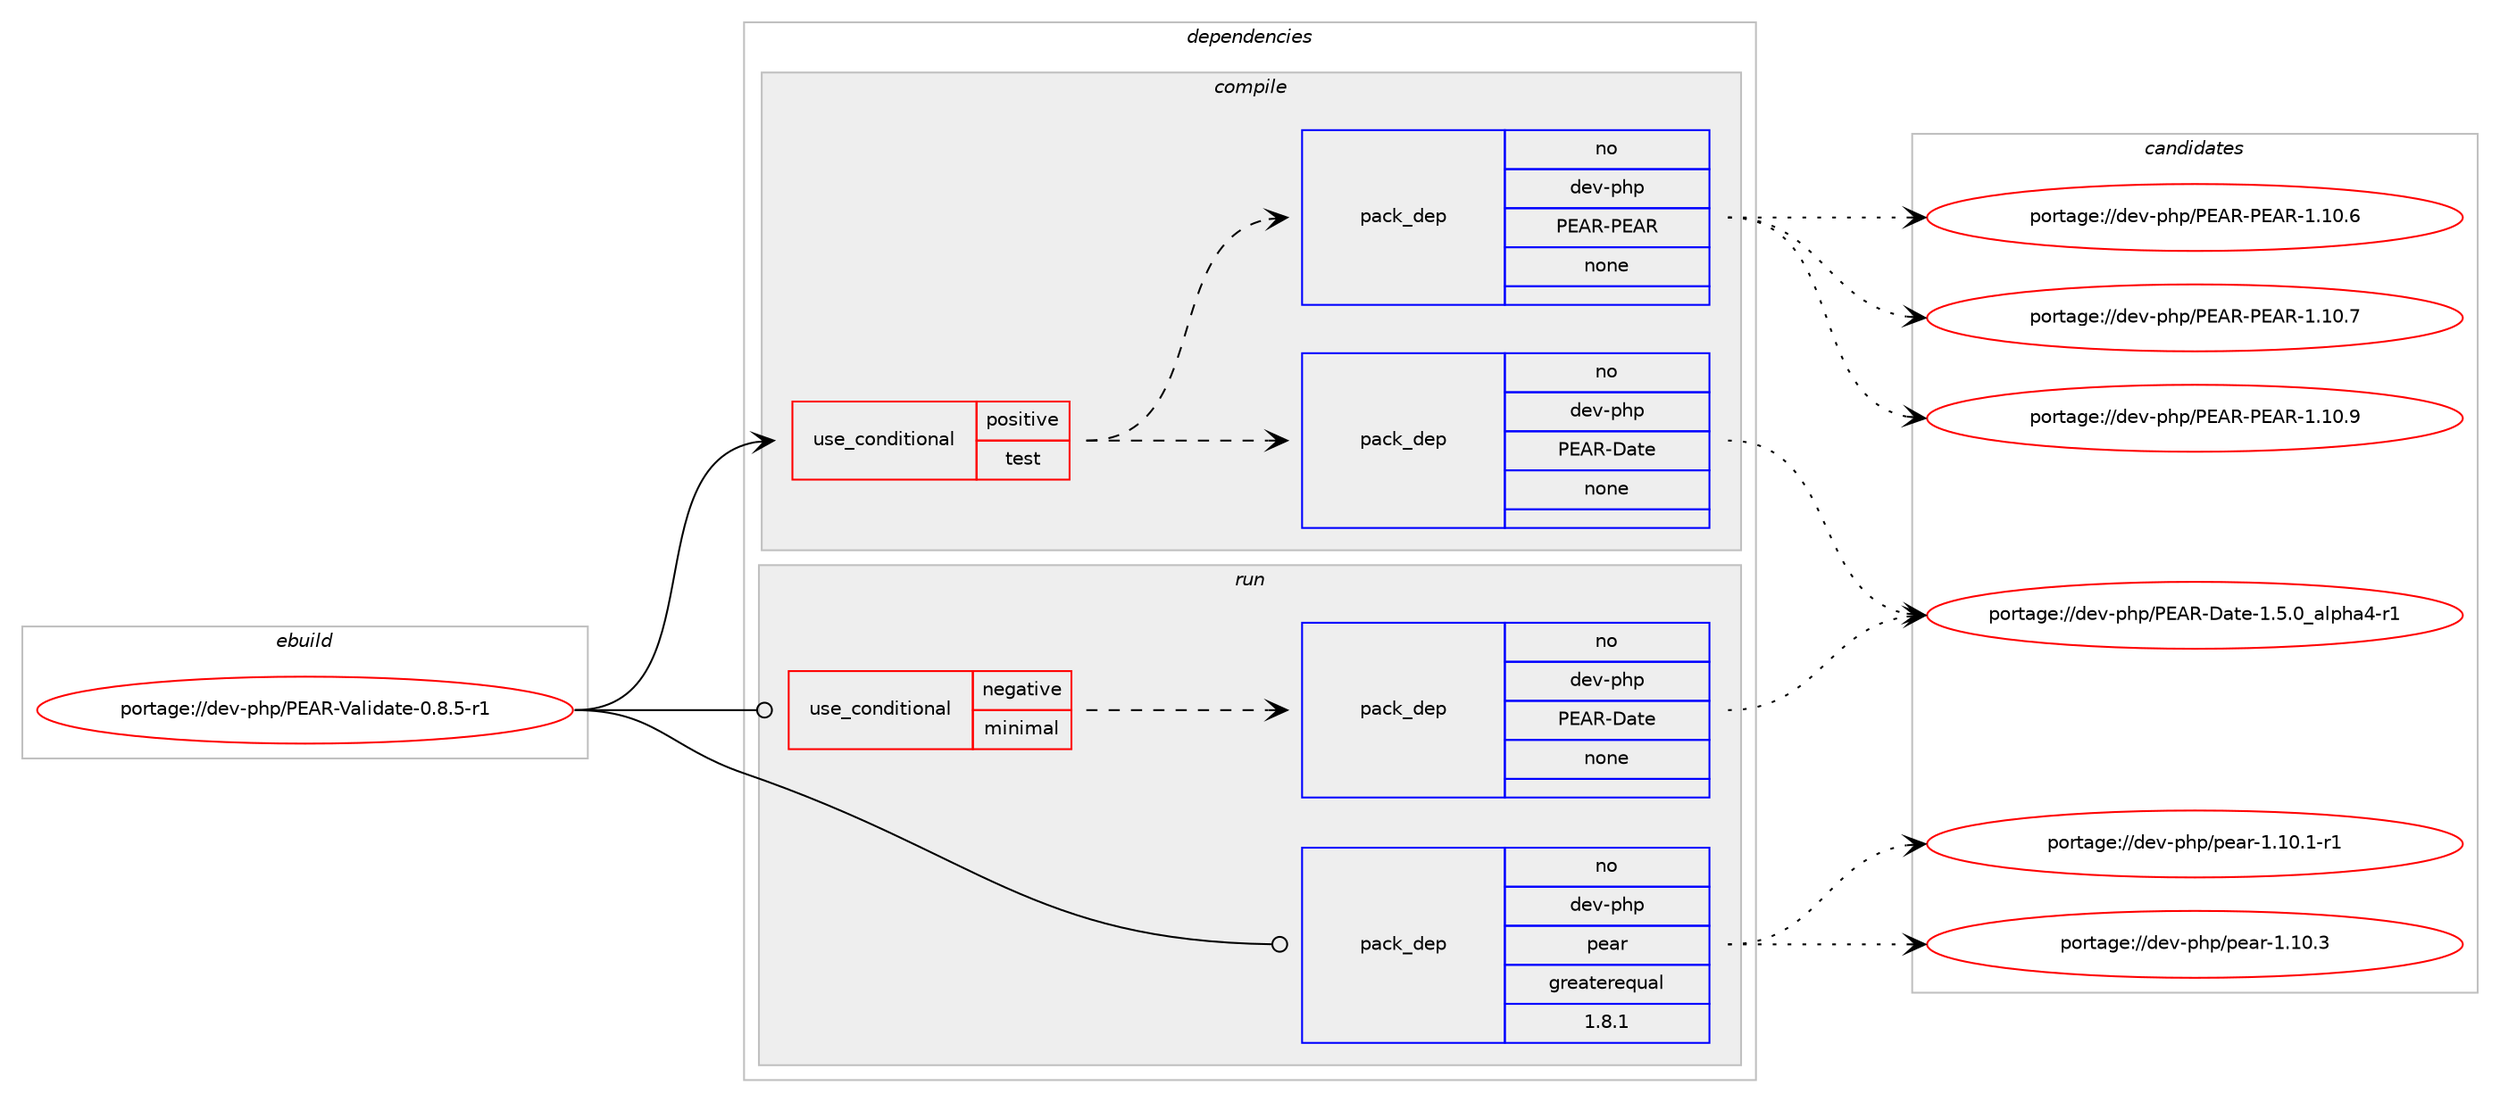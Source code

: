 digraph prolog {

# *************
# Graph options
# *************

newrank=true;
concentrate=true;
compound=true;
graph [rankdir=LR,fontname=Helvetica,fontsize=10,ranksep=1.5];#, ranksep=2.5, nodesep=0.2];
edge  [arrowhead=vee];
node  [fontname=Helvetica,fontsize=10];

# **********
# The ebuild
# **********

subgraph cluster_leftcol {
color=gray;
rank=same;
label=<<i>ebuild</i>>;
id [label="portage://dev-php/PEAR-Validate-0.8.5-r1", color=red, width=4, href="../dev-php/PEAR-Validate-0.8.5-r1.svg"];
}

# ****************
# The dependencies
# ****************

subgraph cluster_midcol {
color=gray;
label=<<i>dependencies</i>>;
subgraph cluster_compile {
fillcolor="#eeeeee";
style=filled;
label=<<i>compile</i>>;
subgraph cond24006 {
dependency124283 [label=<<TABLE BORDER="0" CELLBORDER="1" CELLSPACING="0" CELLPADDING="4"><TR><TD ROWSPAN="3" CELLPADDING="10">use_conditional</TD></TR><TR><TD>positive</TD></TR><TR><TD>test</TD></TR></TABLE>>, shape=none, color=red];
subgraph pack97076 {
dependency124284 [label=<<TABLE BORDER="0" CELLBORDER="1" CELLSPACING="0" CELLPADDING="4" WIDTH="220"><TR><TD ROWSPAN="6" CELLPADDING="30">pack_dep</TD></TR><TR><TD WIDTH="110">no</TD></TR><TR><TD>dev-php</TD></TR><TR><TD>PEAR-PEAR</TD></TR><TR><TD>none</TD></TR><TR><TD></TD></TR></TABLE>>, shape=none, color=blue];
}
dependency124283:e -> dependency124284:w [weight=20,style="dashed",arrowhead="vee"];
subgraph pack97077 {
dependency124285 [label=<<TABLE BORDER="0" CELLBORDER="1" CELLSPACING="0" CELLPADDING="4" WIDTH="220"><TR><TD ROWSPAN="6" CELLPADDING="30">pack_dep</TD></TR><TR><TD WIDTH="110">no</TD></TR><TR><TD>dev-php</TD></TR><TR><TD>PEAR-Date</TD></TR><TR><TD>none</TD></TR><TR><TD></TD></TR></TABLE>>, shape=none, color=blue];
}
dependency124283:e -> dependency124285:w [weight=20,style="dashed",arrowhead="vee"];
}
id:e -> dependency124283:w [weight=20,style="solid",arrowhead="vee"];
}
subgraph cluster_compileandrun {
fillcolor="#eeeeee";
style=filled;
label=<<i>compile and run</i>>;
}
subgraph cluster_run {
fillcolor="#eeeeee";
style=filled;
label=<<i>run</i>>;
subgraph cond24007 {
dependency124286 [label=<<TABLE BORDER="0" CELLBORDER="1" CELLSPACING="0" CELLPADDING="4"><TR><TD ROWSPAN="3" CELLPADDING="10">use_conditional</TD></TR><TR><TD>negative</TD></TR><TR><TD>minimal</TD></TR></TABLE>>, shape=none, color=red];
subgraph pack97078 {
dependency124287 [label=<<TABLE BORDER="0" CELLBORDER="1" CELLSPACING="0" CELLPADDING="4" WIDTH="220"><TR><TD ROWSPAN="6" CELLPADDING="30">pack_dep</TD></TR><TR><TD WIDTH="110">no</TD></TR><TR><TD>dev-php</TD></TR><TR><TD>PEAR-Date</TD></TR><TR><TD>none</TD></TR><TR><TD></TD></TR></TABLE>>, shape=none, color=blue];
}
dependency124286:e -> dependency124287:w [weight=20,style="dashed",arrowhead="vee"];
}
id:e -> dependency124286:w [weight=20,style="solid",arrowhead="odot"];
subgraph pack97079 {
dependency124288 [label=<<TABLE BORDER="0" CELLBORDER="1" CELLSPACING="0" CELLPADDING="4" WIDTH="220"><TR><TD ROWSPAN="6" CELLPADDING="30">pack_dep</TD></TR><TR><TD WIDTH="110">no</TD></TR><TR><TD>dev-php</TD></TR><TR><TD>pear</TD></TR><TR><TD>greaterequal</TD></TR><TR><TD>1.8.1</TD></TR></TABLE>>, shape=none, color=blue];
}
id:e -> dependency124288:w [weight=20,style="solid",arrowhead="odot"];
}
}

# **************
# The candidates
# **************

subgraph cluster_choices {
rank=same;
color=gray;
label=<<i>candidates</i>>;

subgraph choice97076 {
color=black;
nodesep=1;
choiceportage100101118451121041124780696582458069658245494649484654 [label="portage://dev-php/PEAR-PEAR-1.10.6", color=red, width=4,href="../dev-php/PEAR-PEAR-1.10.6.svg"];
choiceportage100101118451121041124780696582458069658245494649484655 [label="portage://dev-php/PEAR-PEAR-1.10.7", color=red, width=4,href="../dev-php/PEAR-PEAR-1.10.7.svg"];
choiceportage100101118451121041124780696582458069658245494649484657 [label="portage://dev-php/PEAR-PEAR-1.10.9", color=red, width=4,href="../dev-php/PEAR-PEAR-1.10.9.svg"];
dependency124284:e -> choiceportage100101118451121041124780696582458069658245494649484654:w [style=dotted,weight="100"];
dependency124284:e -> choiceportage100101118451121041124780696582458069658245494649484655:w [style=dotted,weight="100"];
dependency124284:e -> choiceportage100101118451121041124780696582458069658245494649484657:w [style=dotted,weight="100"];
}
subgraph choice97077 {
color=black;
nodesep=1;
choiceportage100101118451121041124780696582456897116101454946534648959710811210497524511449 [label="portage://dev-php/PEAR-Date-1.5.0_alpha4-r1", color=red, width=4,href="../dev-php/PEAR-Date-1.5.0_alpha4-r1.svg"];
dependency124285:e -> choiceportage100101118451121041124780696582456897116101454946534648959710811210497524511449:w [style=dotted,weight="100"];
}
subgraph choice97078 {
color=black;
nodesep=1;
choiceportage100101118451121041124780696582456897116101454946534648959710811210497524511449 [label="portage://dev-php/PEAR-Date-1.5.0_alpha4-r1", color=red, width=4,href="../dev-php/PEAR-Date-1.5.0_alpha4-r1.svg"];
dependency124287:e -> choiceportage100101118451121041124780696582456897116101454946534648959710811210497524511449:w [style=dotted,weight="100"];
}
subgraph choice97079 {
color=black;
nodesep=1;
choiceportage100101118451121041124711210197114454946494846494511449 [label="portage://dev-php/pear-1.10.1-r1", color=red, width=4,href="../dev-php/pear-1.10.1-r1.svg"];
choiceportage10010111845112104112471121019711445494649484651 [label="portage://dev-php/pear-1.10.3", color=red, width=4,href="../dev-php/pear-1.10.3.svg"];
dependency124288:e -> choiceportage100101118451121041124711210197114454946494846494511449:w [style=dotted,weight="100"];
dependency124288:e -> choiceportage10010111845112104112471121019711445494649484651:w [style=dotted,weight="100"];
}
}

}
